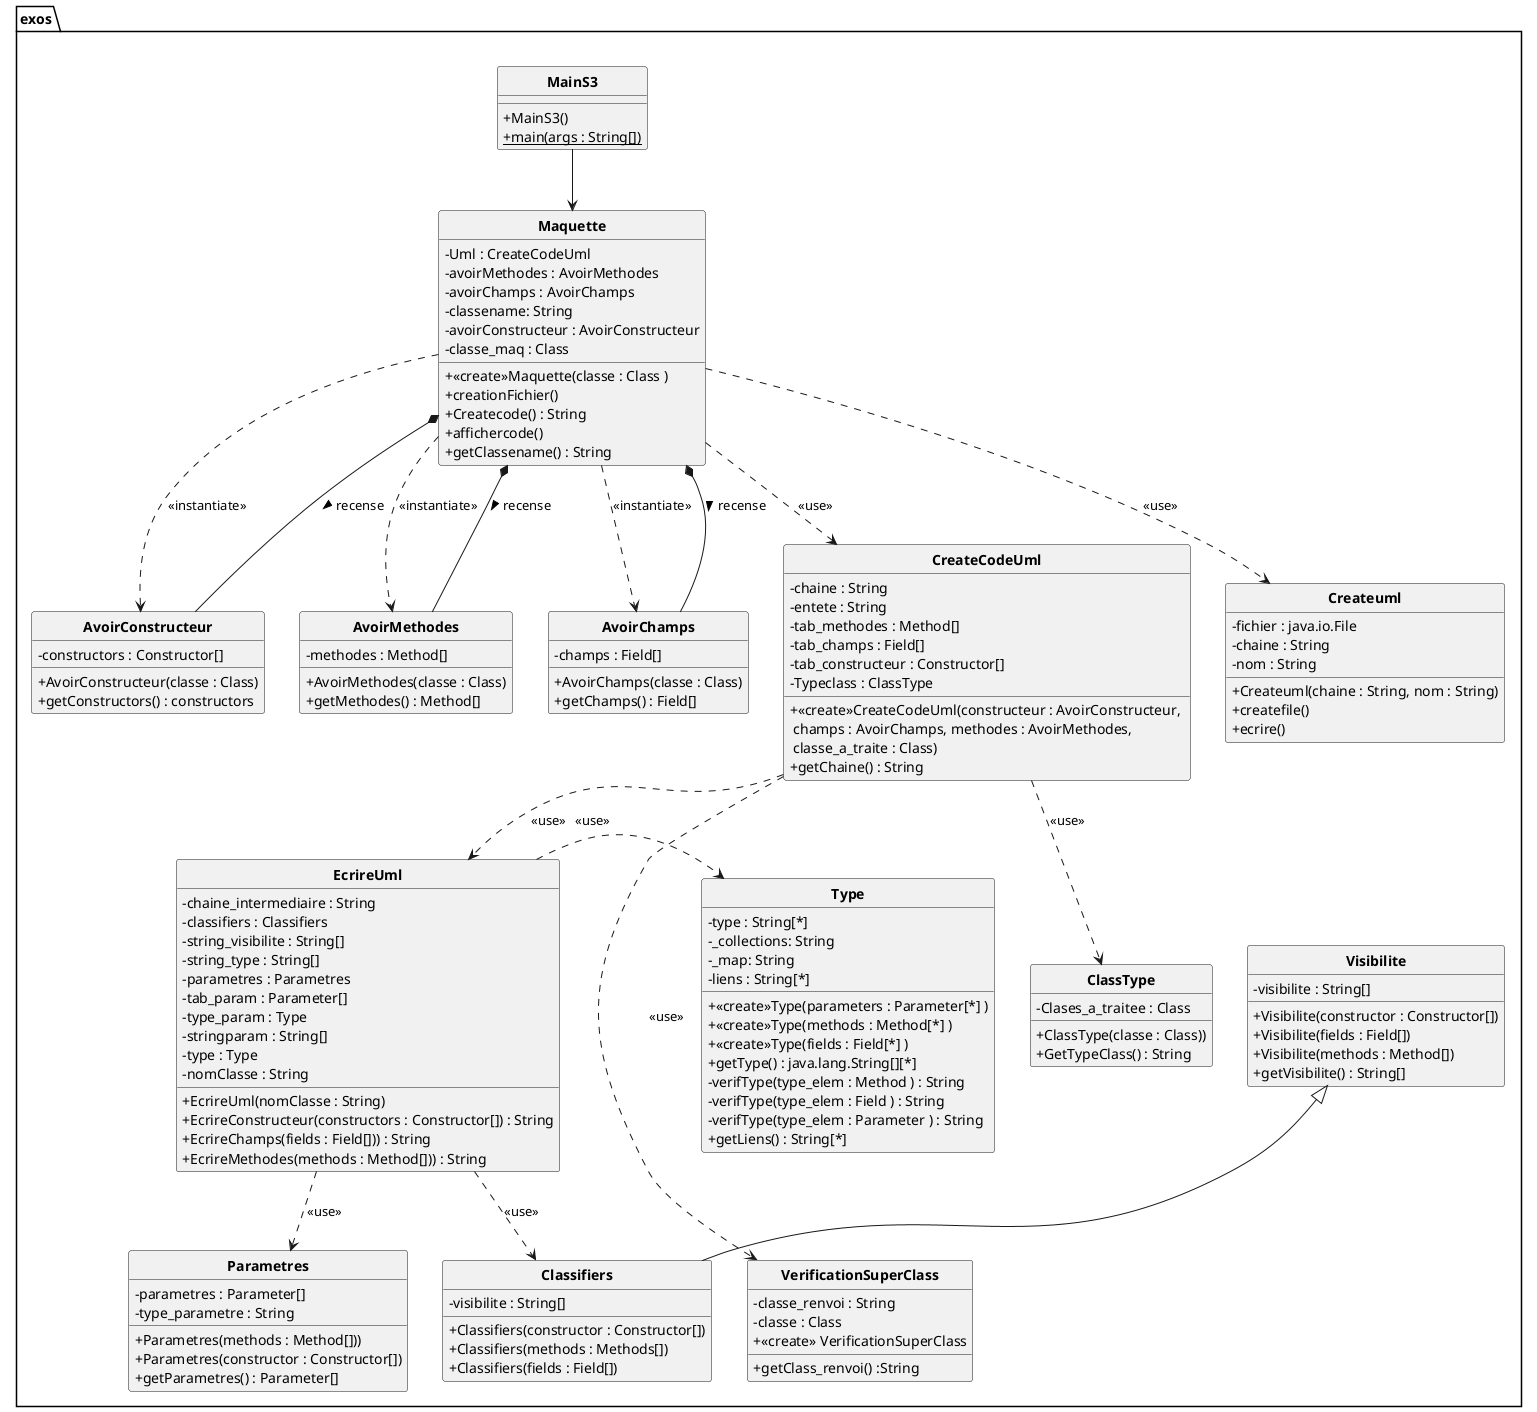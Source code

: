 @startuml
'https://plantuml.com/class-diagram
@startuml
skinparam style strictuml
skinparam classAttributeIconSize 0
skinparam classFontStyle Bold
hide enum methods

package exos{

'récupère les constructeurs d'une classe sous forme de tableau de Constructor
class AvoirConstructeur{
 -constructors : Constructor[]
+AvoirConstructeur(classe : Class)
+getConstructors() : constructors
}

'récupère les méthodes d'une classe sous forme de tableau de Method
class AvoirMethodes{
 -methodes : Method[]
+AvoirMethodes(classe : Class)
+getMethodes() : Method[]
}

'récupère les champs d'une classe sous forme de tableau de Field
class AvoirChamps{
 -champs : Field[]
+AvoirChamps(classe : Class)
+getChamps() : Field[]
}

'retourne un tableau de chaîne de caractère qui stockera la visibilité d'une méthode/champs/constructeur au même indice que celle-ci dans son tableau
class Visibilite{
 -visibilite : String[]
+Visibilite(constructor : Constructor[])
+Visibilite(fields : Field[])
+Visibilite(methods : Method[])
+getVisibilite() : String[]
}

'retourne un tableau de paramètres
class Parametres{
-parametres : Parameter[]
-type_parametre : String
+Parametres(methods : Method[]))
+Parametres(constructor : Constructor[])
+getParametres() : Parameter[]
}

'traduit en uml le type d'un champ/méthode/constructeur
class Type{
 -type : String[*]
-_collections: String
-_map: String
-liens : String[*]
+<<create>>Type(parameters : Parameter[*] )
+<<create>>Type(methods : Method[*] )
+<<create>>Type(fields : Field[*] )
+getType() : java.lang.String[][*]
-verifType(type_elem : Method ) : String
-verifType(type_elem : Field ) : String
-verifType(type_elem : Parameter ) : String
+getLiens() : String[*]
}

'verifie si la classe est une énumération/interface
class ClassType{
 -Clases_a_traitee : Class
+ClassType(classe : Class))
+GetTypeClass() : String
}

'assemble tous les morceaux d'uml à partir d'EcrireUml, VerificationSuperCLass et ClassType
class CreateCodeUml{
 -chaine : String
-entete : String
-tab_methodes : Method[]
-tab_champs : Field[]
-tab_constructeur : Constructor[]
-Typeclass : ClassType
+<<create>>CreateCodeUml(constructeur : AvoirConstructeur, \n champs : AvoirChamps, methodes : AvoirMethodes, \n classe_a_traite : Class)
+getChaine() : String
}

'sous-classe de visibilité qui rajoute les balise {static}, {abstract}, et {readOnly}
class Classifiers extends Visibilite{
 -visibilite : String[]
+Classifiers(constructor : Constructor[])
+Classifiers(methods : Methods[])
+Classifiers(fields : Field[])
}

'utilise la chaine de caractère UML complète et la stocke dans un fichier
class Createuml{
 -fichier : java.io.File
-chaine : String
-nom : String
+Createuml(chaine : String, nom : String)
+createfile()
+ecrire()
}

'traduit en UML les constructeurs/méthodes/champs en y ajoutant leur visibilité et leurs paramètres
class EcrireUml{
-chaine_intermediaire : String
-classifiers : Classifiers
-string_visibilite : String[]
-string_type : String[]
-parametres : Parametres
-tab_param : Parameter[]
-type_param : Type
-stringparam : String[]
-type : Type
-nomClasse : String
+EcrireUml(nomClasse : String)
+EcrireConstructeur(constructors : Constructor[]) : String
+EcrireChamps(fields : Field[])) : String
+EcrireMethodes(methods : Method[])) : String
}

'relie les classes AvoirMethodes/AvoirChamps/AvoirConstructeurs avec la classe CreateCodeUml
class Maquette{
 -Uml : CreateCodeUml
-avoirMethodes : AvoirMethodes
-avoirChamps : AvoirChamps
-classename: String
-avoirConstructeur : AvoirConstructeur
-classe_maq : Class
+<<create>>Maquette(classe : Class )
+creationFichier()
+Createcode() : String
+affichercode()
+getClassename() : String
}

class MainS3{
 +MainS3()
+{static} main(args : String[])
}

'écrit une ligne qui crée un lien d'héritage entre deux classes
class VerificationSuperClass{
- classe_renvoi : String
- classe : Class
+<<create>> VerificationSuperClass
+ getClass_renvoi() :String
}

MainS3 --> Maquette
Maquette ..> AvoirChamps : <<instantiate>>
Maquette ..> AvoirConstructeur : <<instantiate>>
Maquette ..> AvoirMethodes : <<instantiate>>
Maquette ..> CreateCodeUml : <<use>>
Maquette ..> Createuml : <<use>>

CreateCodeUml ..> EcrireUml : <<use>>
CreateCodeUml ..>ClassType : <<use>>
EcrireUml ..> Classifiers : <<use>>
EcrireUml .> Type : <<use>>
EcrireUml ..> Parametres : <<use>>
CreateCodeUml ...> VerificationSuperClass : <<use>>
Maquette *-- AvoirMethodes : > recense
Maquette *-- AvoirChamps : > recense
Maquette *-- AvoirConstructeur : > recense


}


@enduml